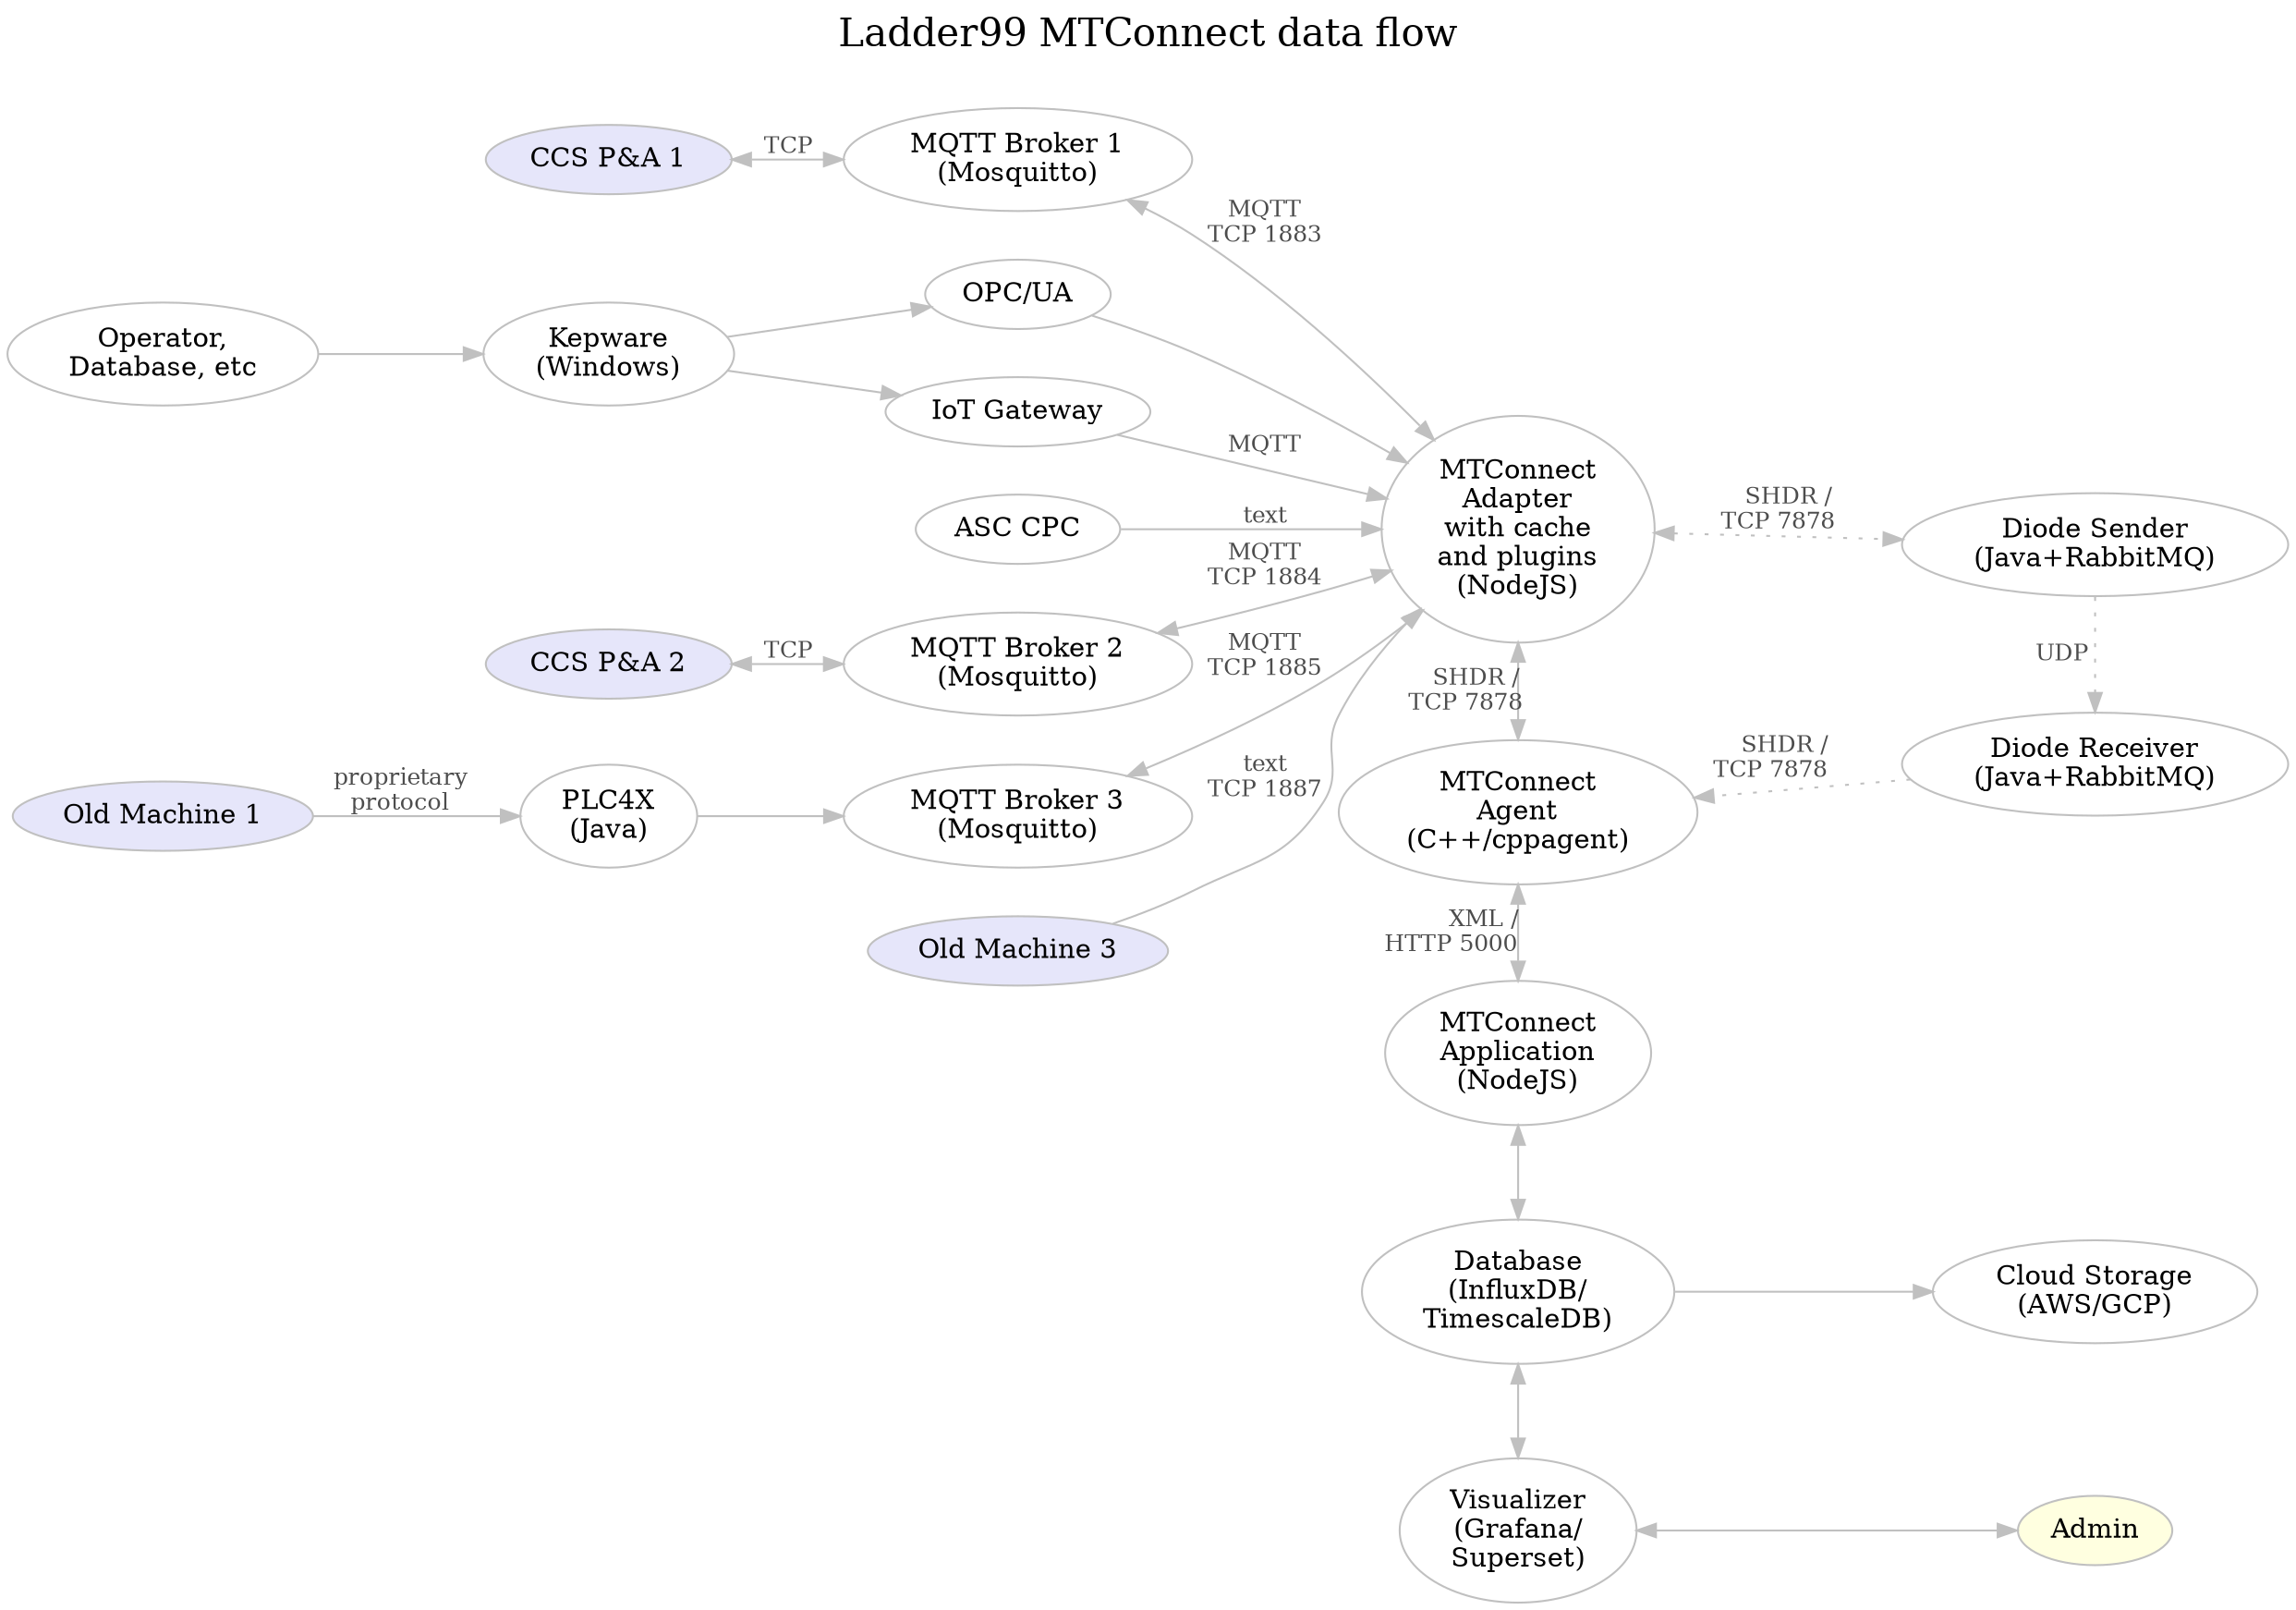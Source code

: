 digraph "ladder99-adapter" {

  // styles
  graph [ label="Ladder99 MTConnect data flow\n "; color=lightgray; ];
  graph [ fontsize=20 ];
  graph [ labelloc=t ];
  graph [ ranksep=0.2 ];
  graph [ nodesep=0.35 ];
  graph [ rankdir=LR; ] // left-to-right
  node [ color=gray; fillcolor=white; style=filled ];
  edge [ color=gray ];
  edge [ fontsize=12; fontcolor=gray30; ];

  // nodes
  PA1 [ fillcolor=lavender; label="CCS P&A 1" ];
  PA2 [ fillcolor=lavender; label="CCS P&A 2" ];
  OldMachine1 [ fillcolor=lavender; label="Old Machine 1" ];
  PLC4X [ label="PLC4X\n(Java)" ];
  // OldMachine2 [ fillcolor=lavender; label="Old Machine 2" ];
  Various [ label="Operator,\nDatabase, etc"];
  Kepware [ label="Kepware\n(Windows)"];
  OPC [ label="OPC/UA" ];
  CPC [ label="ASC CPC" ];
  Gateway [ label="IoT Gateway"];
  Broker1 [ label="MQTT Broker 1\n(Mosquitto)" ];
  Broker2 [ label="MQTT Broker 2\n(Mosquitto)" ];
  Broker3 [ label="MQTT Broker 3\n(Mosquitto)" ];
  // Broker4 [ label="MQTT Broker 4\n(Mosquitto)" ];
  OldMachine3 [ fillcolor=lavender; label="Old Machine 3" ];
  Adapter [ label="MTConnect\nAdapter\nwith cache\nand plugins\n(NodeJS)" ];
  // Device1Sheet [ fillcolor=greenyellow; label="device1.sheet" ];
  // Device1Yaml [ fillcolor=greenyellow; label="device1.yaml" ];
  // Device1Js [ label="device1.js" ];
  // Device2Sheet [ fillcolor=greenyellow; label="device2.sheet" ];
  // Device2Yaml [ fillcolor=greenyellow; label="device2.yaml" ];
  // Device2Js [ label="device2.js" ];
  DiodeSender [ label="Diode Sender\n(Java+RabbitMQ)" ];
  DiodeReceiver [ label="Diode Receiver\n(Java+RabbitMQ)" ];
  // DevicesXml [ label="devices.xml" ];
  Agent [ label="MTConnect\nAgent\n(C++/cppagent)" ];
  Application [ label="MTConnect\nApplication\n(NodeJS)" ];
  Database [ label="Database\n(InfluxDB/\nTimescaleDB)" ];
  Visualizer [ label="Visualizer\n(Grafana/\nSuperset)" ];
  Cloud [ label="Cloud Storage\n(AWS/GCP)" ];
  Admin [ fillcolor=lightyellow ];
  // LOI [ label="LOI\n(SvelteJS)" ];
  // Operator [ fillcolor=lightyellow ];

  // edges
  PA1 -> Broker1 [ label="  TCP  ", dir=both ];
  // PA1 -> Kepware [ label="", dir=both ];
  PA2 -> Broker2 [ label="  TCP  ", dir=both ];
  OldMachine1 -> PLC4X [ label="proprietary\nprotocol" ];
  PLC4X -> Broker3 [ label="" ];
  // OldMachine2 -> Kepware [ label="proprietary\nprotocol" ];
  // Kepware -> Broker4 [ label="TCP" ];
  // Kepware -> Adapter [ label="text\nTCP" ];
  Various -> Kepware;
  Kepware -> OPC;
  // Kepware -> CPC;
  Kepware -> Gateway;
  OPC -> Adapter;
  CPC -> Adapter [ label="text" ];
  Gateway -> Adapter [ label="MQTT" ];
  OldMachine3 -> Adapter [ label="text\nTCP 1887" ];
  Broker1 -> Adapter [ label="MQTT\nTCP 1883", dir=both ];
  Broker2 -> Adapter [ label="MQTT\nTCP 1884", dir=both ];
  Broker3 -> Adapter [ label="MQTT\nTCP 1885", dir=both ];
  // Broker4 -> Adapter [ label="MQTT\nTCP 1886", dir=both ];
  
  Adapter -> Agent [ label="SHDR /   \nTCP 7878      ", dir=both ];

  Adapter -> DiodeSender [ label="SHDR /   \nTCP 7878      ", dir=both, style=dotted ];
  DiodeSender -> DiodeReceiver [ label="UDP    ", style=dotted ];
  DiodeReceiver -> Agent [ label="SHDR /    \nTCP 7878        ", style=dotted ];
  
  // Device1Sheet -> Device1Yaml [ label="feeds into" ];
  // Device1Yaml -> Device1Js [ label="generates" ];
  // Device1Js -> Proxy1 [ label="used by" ];
  // Device2Sheet -> Device2Yaml [ label="feeds into" ];
  // Device2Yaml -> Device2Js [ label="generates" ];
  // Device2Js -> Proxy2 [ label="used by" ];
  // Device1Yaml -> DevicesXml [ label="generates" ];
  // Device2Yaml -> DevicesXml [ label="generates" ];
  // DiodeSender -> DiodeReceiver [ label="UDP    " ];
  // DiodeReceiver -> Agent [ label="SHDR /    \nTCP 7878        " ];
  // Adapter -> Agent [ label="SHDR/\nTCP 7878" ];
  // DevicesXml -> Agent [ label="used by" ];
  Agent -> Application [ dir=both; label="XML / \nHTTP 5000          " ];
  Application -> Database [ dir=both ];
  Database -> Visualizer [ dir=both ];
  Database -> Cloud;
  Visualizer -> Admin [ dir=both ];
  // Application -> LOI;
  // LOI -> Operator;

  // rank
  // { rank=same; DiodeSender DiodeReceiver Agent Application Database Visualizer };
  { rank=same; Adapter Agent Application Database Visualizer };
  { rank=same; DiodeSender DiodeReceiver Cloud Admin };
}
